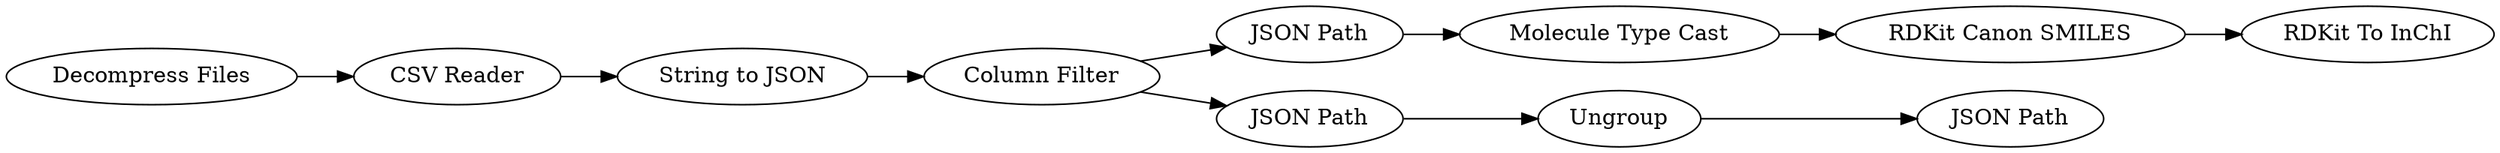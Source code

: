 digraph {
	"6129370176234939852_12" [label="RDKit To InChI"]
	"6129370176234939852_7" [label="JSON Path"]
	"6129370176234939852_6" [label="JSON Path"]
	"6129370176234939852_10" [label="Molecule Type Cast"]
	"6129370176234939852_4" [label="JSON Path"]
	"6129370176234939852_11" [label="RDKit Canon SMILES"]
	"6129370176234939852_14" [label="CSV Reader"]
	"6129370176234939852_13" [label="Decompress Files"]
	"6129370176234939852_3" [label="Column Filter"]
	"6129370176234939852_5" [label=Ungroup]
	"6129370176234939852_2" [label="String to JSON"]
	"6129370176234939852_7" -> "6129370176234939852_10"
	"6129370176234939852_10" -> "6129370176234939852_11"
	"6129370176234939852_14" -> "6129370176234939852_2"
	"6129370176234939852_3" -> "6129370176234939852_7"
	"6129370176234939852_5" -> "6129370176234939852_6"
	"6129370176234939852_11" -> "6129370176234939852_12"
	"6129370176234939852_4" -> "6129370176234939852_5"
	"6129370176234939852_13" -> "6129370176234939852_14"
	"6129370176234939852_3" -> "6129370176234939852_4"
	"6129370176234939852_2" -> "6129370176234939852_3"
	rankdir=LR
}
